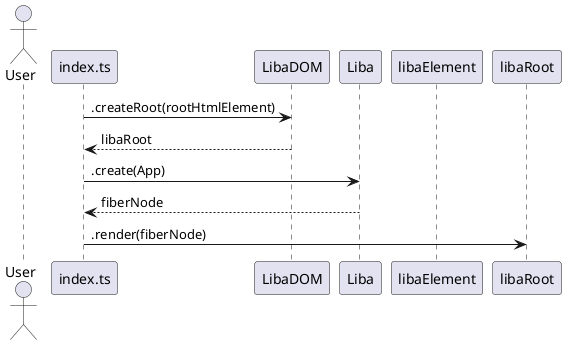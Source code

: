 @startuml
actor User

participant index.ts
participant LibaDOM
participant Liba
participant libaElement


index.ts -> LibaDOM: .createRoot(rootHtmlElement)
index.ts <-- LibaDOM: libaRoot
index.ts -> Liba: .create(App)
index.ts <-- Liba: fiberNode
index.ts -> libaRoot: .render(fiberNode)

@enduml